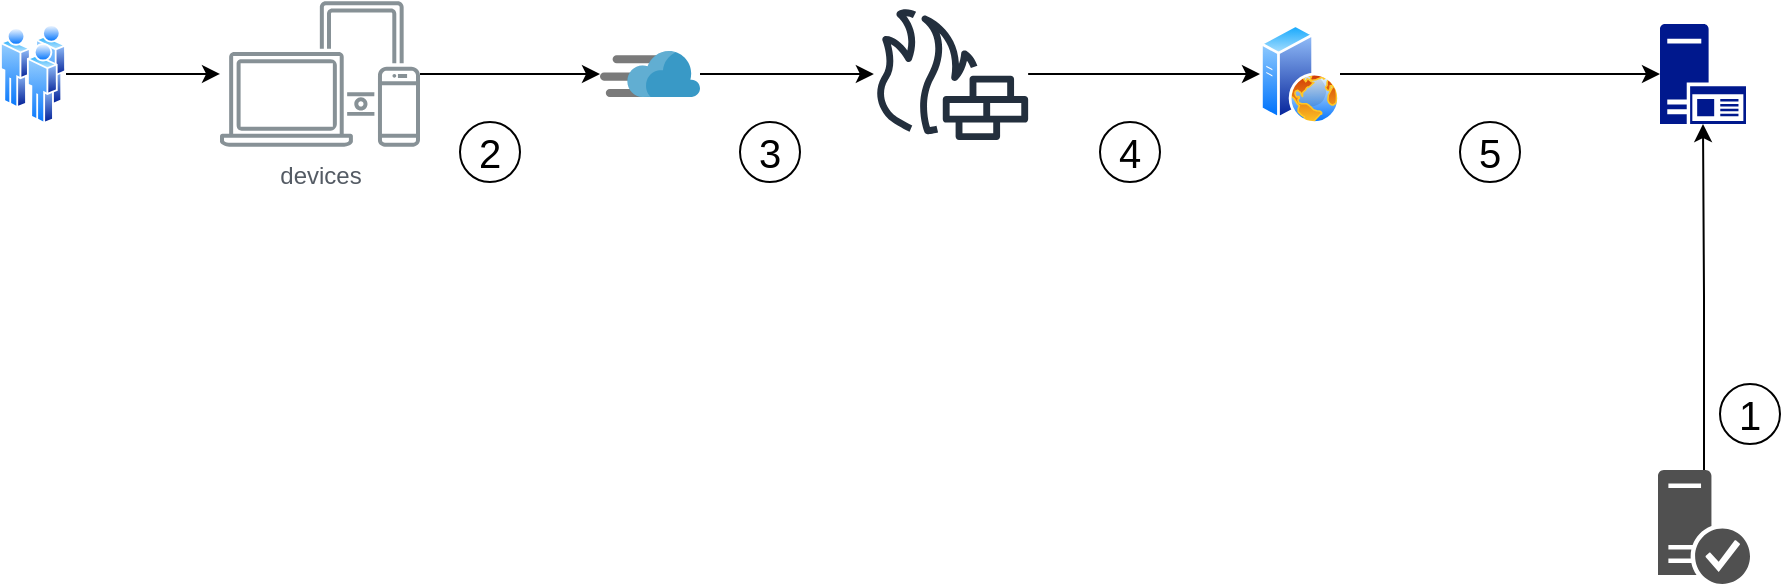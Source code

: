 <mxfile version="17.4.5" type="github"><diagram id="Wm023n_b_QxIZFMfbYln" name="Page-1"><mxGraphModel dx="1694" dy="1031" grid="1" gridSize="10" guides="1" tooltips="1" connect="1" arrows="1" fold="1" page="1" pageScale="1" pageWidth="1169" pageHeight="827" math="0" shadow="0"><root><mxCell id="0"/><mxCell id="1" parent="0"/><mxCell id="FnKrEnLkAc6XfGDSbDld-3" style="edgeStyle=orthogonalEdgeStyle;rounded=0;orthogonalLoop=1;jettySize=auto;html=1;" edge="1" parent="1" source="FnKrEnLkAc6XfGDSbDld-1" target="FnKrEnLkAc6XfGDSbDld-2"><mxGeometry relative="1" as="geometry"/></mxCell><mxCell id="FnKrEnLkAc6XfGDSbDld-1" value="" style="aspect=fixed;perimeter=ellipsePerimeter;html=1;align=center;shadow=0;dashed=0;spacingTop=3;image;image=img/lib/active_directory/users.svg;" vertex="1" parent="1"><mxGeometry x="70" y="350" width="33" height="50" as="geometry"/></mxCell><mxCell id="FnKrEnLkAc6XfGDSbDld-10" style="edgeStyle=orthogonalEdgeStyle;rounded=0;orthogonalLoop=1;jettySize=auto;html=1;" edge="1" parent="1" source="FnKrEnLkAc6XfGDSbDld-2" target="FnKrEnLkAc6XfGDSbDld-4"><mxGeometry relative="1" as="geometry"/></mxCell><mxCell id="FnKrEnLkAc6XfGDSbDld-2" value="devices" style="sketch=0;outlineConnect=0;gradientColor=none;fontColor=#545B64;strokeColor=none;fillColor=#879196;dashed=0;verticalLabelPosition=bottom;verticalAlign=top;align=center;html=1;fontSize=12;fontStyle=0;aspect=fixed;shape=mxgraph.aws4.illustration_devices;pointerEvents=1" vertex="1" parent="1"><mxGeometry x="180" y="338.5" width="100" height="73" as="geometry"/></mxCell><mxCell id="FnKrEnLkAc6XfGDSbDld-11" style="edgeStyle=orthogonalEdgeStyle;rounded=0;orthogonalLoop=1;jettySize=auto;html=1;" edge="1" parent="1" source="FnKrEnLkAc6XfGDSbDld-4" target="FnKrEnLkAc6XfGDSbDld-5"><mxGeometry relative="1" as="geometry"/></mxCell><mxCell id="FnKrEnLkAc6XfGDSbDld-4" value="" style="sketch=0;aspect=fixed;html=1;points=[];align=center;image;fontSize=12;image=img/lib/mscae/Content_Delivery_Network.svg;" vertex="1" parent="1"><mxGeometry x="370" y="363.5" width="50" height="23" as="geometry"/></mxCell><mxCell id="FnKrEnLkAc6XfGDSbDld-12" style="edgeStyle=orthogonalEdgeStyle;rounded=0;orthogonalLoop=1;jettySize=auto;html=1;entryX=0;entryY=0.5;entryDx=0;entryDy=0;" edge="1" parent="1" source="FnKrEnLkAc6XfGDSbDld-5" target="FnKrEnLkAc6XfGDSbDld-6"><mxGeometry relative="1" as="geometry"/></mxCell><mxCell id="FnKrEnLkAc6XfGDSbDld-5" value="" style="sketch=0;outlineConnect=0;fontColor=#232F3E;gradientColor=none;fillColor=#232F3D;strokeColor=none;dashed=0;verticalLabelPosition=bottom;verticalAlign=top;align=center;html=1;fontSize=12;fontStyle=0;aspect=fixed;pointerEvents=1;shape=mxgraph.aws4.generic_firewall;" vertex="1" parent="1"><mxGeometry x="506.5" y="342" width="78" height="66" as="geometry"/></mxCell><mxCell id="FnKrEnLkAc6XfGDSbDld-13" style="edgeStyle=orthogonalEdgeStyle;rounded=0;orthogonalLoop=1;jettySize=auto;html=1;entryX=0;entryY=0.5;entryDx=0;entryDy=0;entryPerimeter=0;" edge="1" parent="1" source="FnKrEnLkAc6XfGDSbDld-6" target="FnKrEnLkAc6XfGDSbDld-7"><mxGeometry relative="1" as="geometry"/></mxCell><mxCell id="FnKrEnLkAc6XfGDSbDld-6" value="" style="aspect=fixed;perimeter=ellipsePerimeter;html=1;align=center;shadow=0;dashed=0;spacingTop=3;image;image=img/lib/active_directory/web_server.svg;" vertex="1" parent="1"><mxGeometry x="700" y="350" width="40" height="50" as="geometry"/></mxCell><mxCell id="FnKrEnLkAc6XfGDSbDld-7" value="" style="sketch=0;aspect=fixed;pointerEvents=1;shadow=0;dashed=0;html=1;strokeColor=none;labelPosition=center;verticalLabelPosition=bottom;verticalAlign=top;align=center;fillColor=#00188D;shape=mxgraph.mscae.enterprise.application_server2" vertex="1" parent="1"><mxGeometry x="900" y="350" width="43" height="50" as="geometry"/></mxCell><mxCell id="FnKrEnLkAc6XfGDSbDld-14" style="edgeStyle=orthogonalEdgeStyle;rounded=0;orthogonalLoop=1;jettySize=auto;html=1;entryX=0.5;entryY=1;entryDx=0;entryDy=0;entryPerimeter=0;" edge="1" parent="1" source="FnKrEnLkAc6XfGDSbDld-9" target="FnKrEnLkAc6XfGDSbDld-7"><mxGeometry relative="1" as="geometry"/></mxCell><mxCell id="FnKrEnLkAc6XfGDSbDld-9" value="" style="sketch=0;pointerEvents=1;shadow=0;dashed=0;html=1;strokeColor=none;fillColor=#505050;labelPosition=center;verticalLabelPosition=bottom;verticalAlign=top;outlineConnect=0;align=center;shape=mxgraph.office.security.trusted_application_server;" vertex="1" parent="1"><mxGeometry x="899" y="573" width="46" height="57" as="geometry"/></mxCell><mxCell id="FnKrEnLkAc6XfGDSbDld-15" value="1" style="ellipse;whiteSpace=wrap;html=1;aspect=fixed;fontSize=20;" vertex="1" parent="1"><mxGeometry x="930" y="530" width="30" height="30" as="geometry"/></mxCell><mxCell id="FnKrEnLkAc6XfGDSbDld-16" value="2" style="ellipse;whiteSpace=wrap;html=1;aspect=fixed;fontSize=20;" vertex="1" parent="1"><mxGeometry x="300" y="399" width="30" height="30" as="geometry"/></mxCell><mxCell id="FnKrEnLkAc6XfGDSbDld-17" value="3" style="ellipse;whiteSpace=wrap;html=1;aspect=fixed;fontSize=20;" vertex="1" parent="1"><mxGeometry x="440" y="399" width="30" height="30" as="geometry"/></mxCell><mxCell id="FnKrEnLkAc6XfGDSbDld-18" value="4" style="ellipse;whiteSpace=wrap;html=1;aspect=fixed;fontSize=20;" vertex="1" parent="1"><mxGeometry x="620" y="399" width="30" height="30" as="geometry"/></mxCell><mxCell id="FnKrEnLkAc6XfGDSbDld-19" value="5" style="ellipse;whiteSpace=wrap;html=1;aspect=fixed;fontSize=20;" vertex="1" parent="1"><mxGeometry x="800" y="399" width="30" height="30" as="geometry"/></mxCell></root></mxGraphModel></diagram></mxfile>